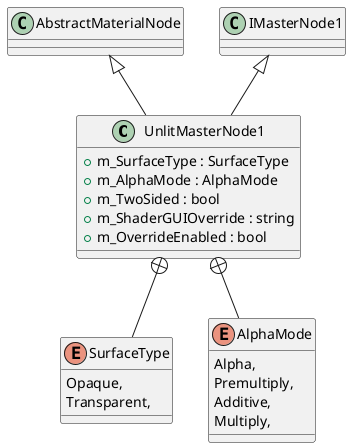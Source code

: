 @startuml
class UnlitMasterNode1 {
    + m_SurfaceType : SurfaceType
    + m_AlphaMode : AlphaMode
    + m_TwoSided : bool
    + m_ShaderGUIOverride : string
    + m_OverrideEnabled : bool
}
enum SurfaceType {
    Opaque,
    Transparent,
}
enum AlphaMode {
    Alpha,
    Premultiply,
    Additive,
    Multiply,
}
AbstractMaterialNode <|-- UnlitMasterNode1
IMasterNode1 <|-- UnlitMasterNode1
UnlitMasterNode1 +-- SurfaceType
UnlitMasterNode1 +-- AlphaMode
@enduml
